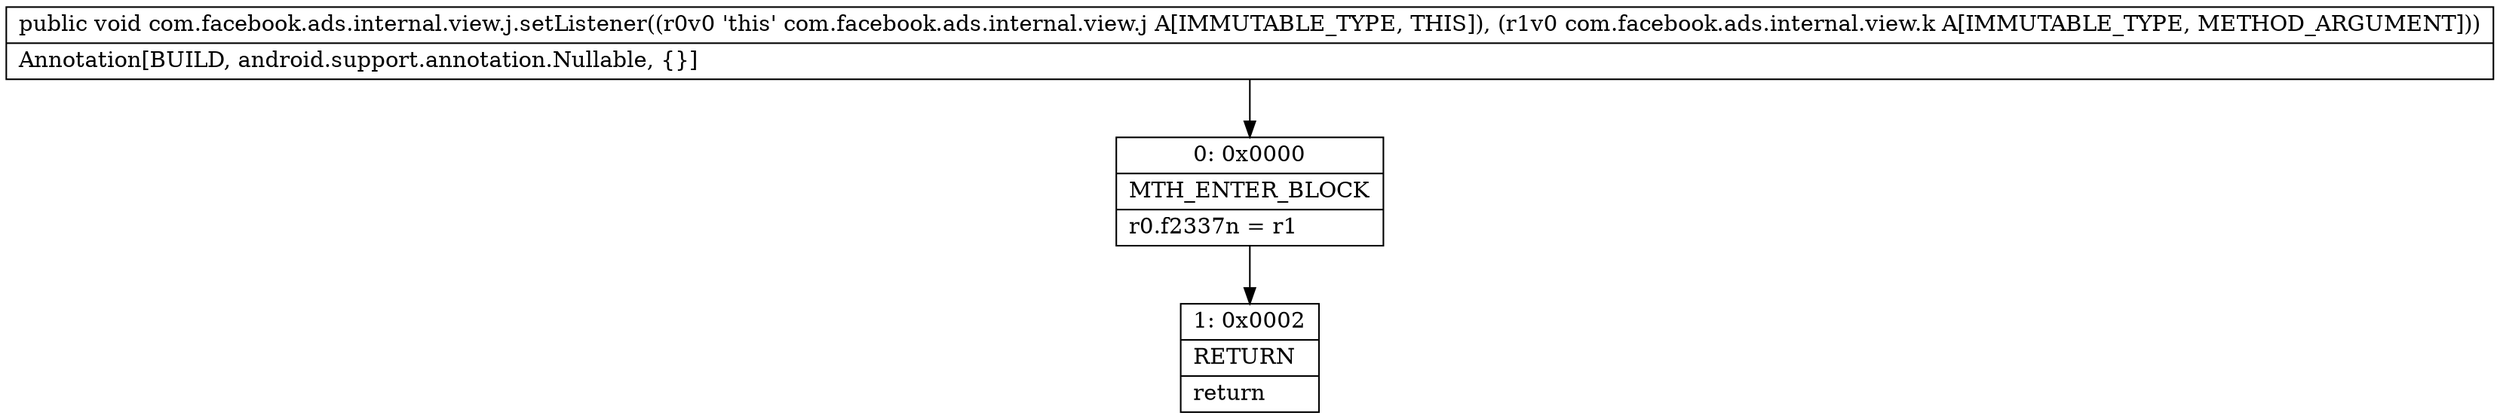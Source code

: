 digraph "CFG forcom.facebook.ads.internal.view.j.setListener(Lcom\/facebook\/ads\/internal\/view\/k;)V" {
Node_0 [shape=record,label="{0\:\ 0x0000|MTH_ENTER_BLOCK\l|r0.f2337n = r1\l}"];
Node_1 [shape=record,label="{1\:\ 0x0002|RETURN\l|return\l}"];
MethodNode[shape=record,label="{public void com.facebook.ads.internal.view.j.setListener((r0v0 'this' com.facebook.ads.internal.view.j A[IMMUTABLE_TYPE, THIS]), (r1v0 com.facebook.ads.internal.view.k A[IMMUTABLE_TYPE, METHOD_ARGUMENT]))  | Annotation[BUILD, android.support.annotation.Nullable, \{\}]\l}"];
MethodNode -> Node_0;
Node_0 -> Node_1;
}

